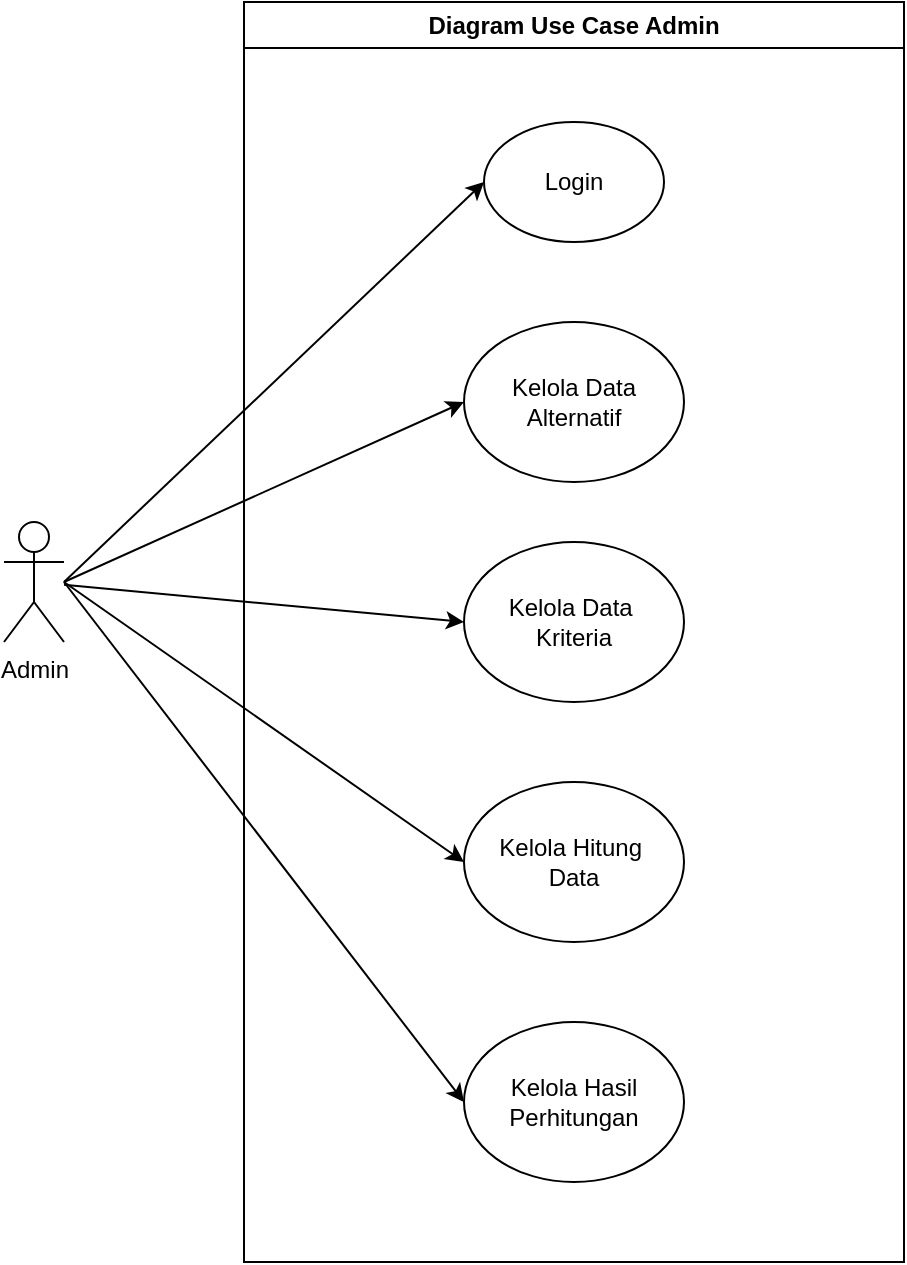 <mxfile version="26.0.15">
  <diagram name="Page-1" id="w33Kfzb9aN1Nry16jTj1">
    <mxGraphModel dx="444" dy="1560" grid="1" gridSize="10" guides="1" tooltips="1" connect="1" arrows="1" fold="1" page="1" pageScale="1" pageWidth="850" pageHeight="1100" math="0" shadow="0">
      <root>
        <mxCell id="0" />
        <mxCell id="1" parent="0" />
        <mxCell id="ZzNywg_wxl7LvhokqI4K-1" value="Admin" style="shape=umlActor;verticalLabelPosition=bottom;verticalAlign=top;html=1;outlineConnect=0;" vertex="1" parent="1">
          <mxGeometry x="40" y="-40" width="30" height="60" as="geometry" />
        </mxCell>
        <mxCell id="ZzNywg_wxl7LvhokqI4K-2" value="Diagram Use Case Admin" style="swimlane;whiteSpace=wrap;html=1;" vertex="1" parent="1">
          <mxGeometry x="160" y="-300" width="330" height="630" as="geometry" />
        </mxCell>
        <mxCell id="ZzNywg_wxl7LvhokqI4K-3" value="Login" style="ellipse;whiteSpace=wrap;html=1;" vertex="1" parent="ZzNywg_wxl7LvhokqI4K-2">
          <mxGeometry x="120" y="60" width="90" height="60" as="geometry" />
        </mxCell>
        <mxCell id="ZzNywg_wxl7LvhokqI4K-8" value="Kelola Data Alternatif" style="ellipse;whiteSpace=wrap;html=1;" vertex="1" parent="ZzNywg_wxl7LvhokqI4K-2">
          <mxGeometry x="110" y="160" width="110" height="80" as="geometry" />
        </mxCell>
        <mxCell id="ZzNywg_wxl7LvhokqI4K-7" value="Kelola Data&amp;nbsp;&lt;div&gt;Kriteria&lt;/div&gt;" style="ellipse;whiteSpace=wrap;html=1;" vertex="1" parent="ZzNywg_wxl7LvhokqI4K-2">
          <mxGeometry x="110" y="270" width="110" height="80" as="geometry" />
        </mxCell>
        <mxCell id="ZzNywg_wxl7LvhokqI4K-6" value="Kelola Hitung&amp;nbsp;&lt;div&gt;Data&lt;/div&gt;" style="ellipse;whiteSpace=wrap;html=1;" vertex="1" parent="ZzNywg_wxl7LvhokqI4K-2">
          <mxGeometry x="110" y="390" width="110" height="80" as="geometry" />
        </mxCell>
        <mxCell id="ZzNywg_wxl7LvhokqI4K-5" value="Kelola Hasil Perhitungan" style="ellipse;whiteSpace=wrap;html=1;" vertex="1" parent="ZzNywg_wxl7LvhokqI4K-2">
          <mxGeometry x="110" y="510" width="110" height="80" as="geometry" />
        </mxCell>
        <mxCell id="ZzNywg_wxl7LvhokqI4K-11" value="" style="endArrow=classic;html=1;rounded=0;entryX=0;entryY=0.5;entryDx=0;entryDy=0;" edge="1" parent="1" target="ZzNywg_wxl7LvhokqI4K-3">
          <mxGeometry width="50" height="50" relative="1" as="geometry">
            <mxPoint x="70" y="-10" as="sourcePoint" />
            <mxPoint x="260" y="-110" as="targetPoint" />
          </mxGeometry>
        </mxCell>
        <mxCell id="ZzNywg_wxl7LvhokqI4K-12" value="" style="endArrow=classic;html=1;rounded=0;entryX=0;entryY=0.5;entryDx=0;entryDy=0;" edge="1" parent="1" target="ZzNywg_wxl7LvhokqI4K-8">
          <mxGeometry width="50" height="50" relative="1" as="geometry">
            <mxPoint x="70" y="-10" as="sourcePoint" />
            <mxPoint x="290" y="-200" as="targetPoint" />
          </mxGeometry>
        </mxCell>
        <mxCell id="ZzNywg_wxl7LvhokqI4K-13" value="" style="endArrow=classic;html=1;rounded=0;entryX=0;entryY=0.5;entryDx=0;entryDy=0;" edge="1" parent="1" source="ZzNywg_wxl7LvhokqI4K-1" target="ZzNywg_wxl7LvhokqI4K-7">
          <mxGeometry width="50" height="50" relative="1" as="geometry">
            <mxPoint x="90" y="-3" as="sourcePoint" />
            <mxPoint x="300" y="-190" as="targetPoint" />
          </mxGeometry>
        </mxCell>
        <mxCell id="ZzNywg_wxl7LvhokqI4K-14" value="" style="endArrow=classic;html=1;rounded=0;entryX=0;entryY=0.5;entryDx=0;entryDy=0;" edge="1" parent="1" target="ZzNywg_wxl7LvhokqI4K-6">
          <mxGeometry width="50" height="50" relative="1" as="geometry">
            <mxPoint x="70" y="-10" as="sourcePoint" />
            <mxPoint x="260" y="120" as="targetPoint" />
          </mxGeometry>
        </mxCell>
        <mxCell id="ZzNywg_wxl7LvhokqI4K-15" value="" style="endArrow=classic;html=1;rounded=0;entryX=0;entryY=0.5;entryDx=0;entryDy=0;" edge="1" parent="1" target="ZzNywg_wxl7LvhokqI4K-5">
          <mxGeometry width="50" height="50" relative="1" as="geometry">
            <mxPoint x="70" y="-10" as="sourcePoint" />
            <mxPoint x="320" y="-170" as="targetPoint" />
          </mxGeometry>
        </mxCell>
      </root>
    </mxGraphModel>
  </diagram>
</mxfile>
